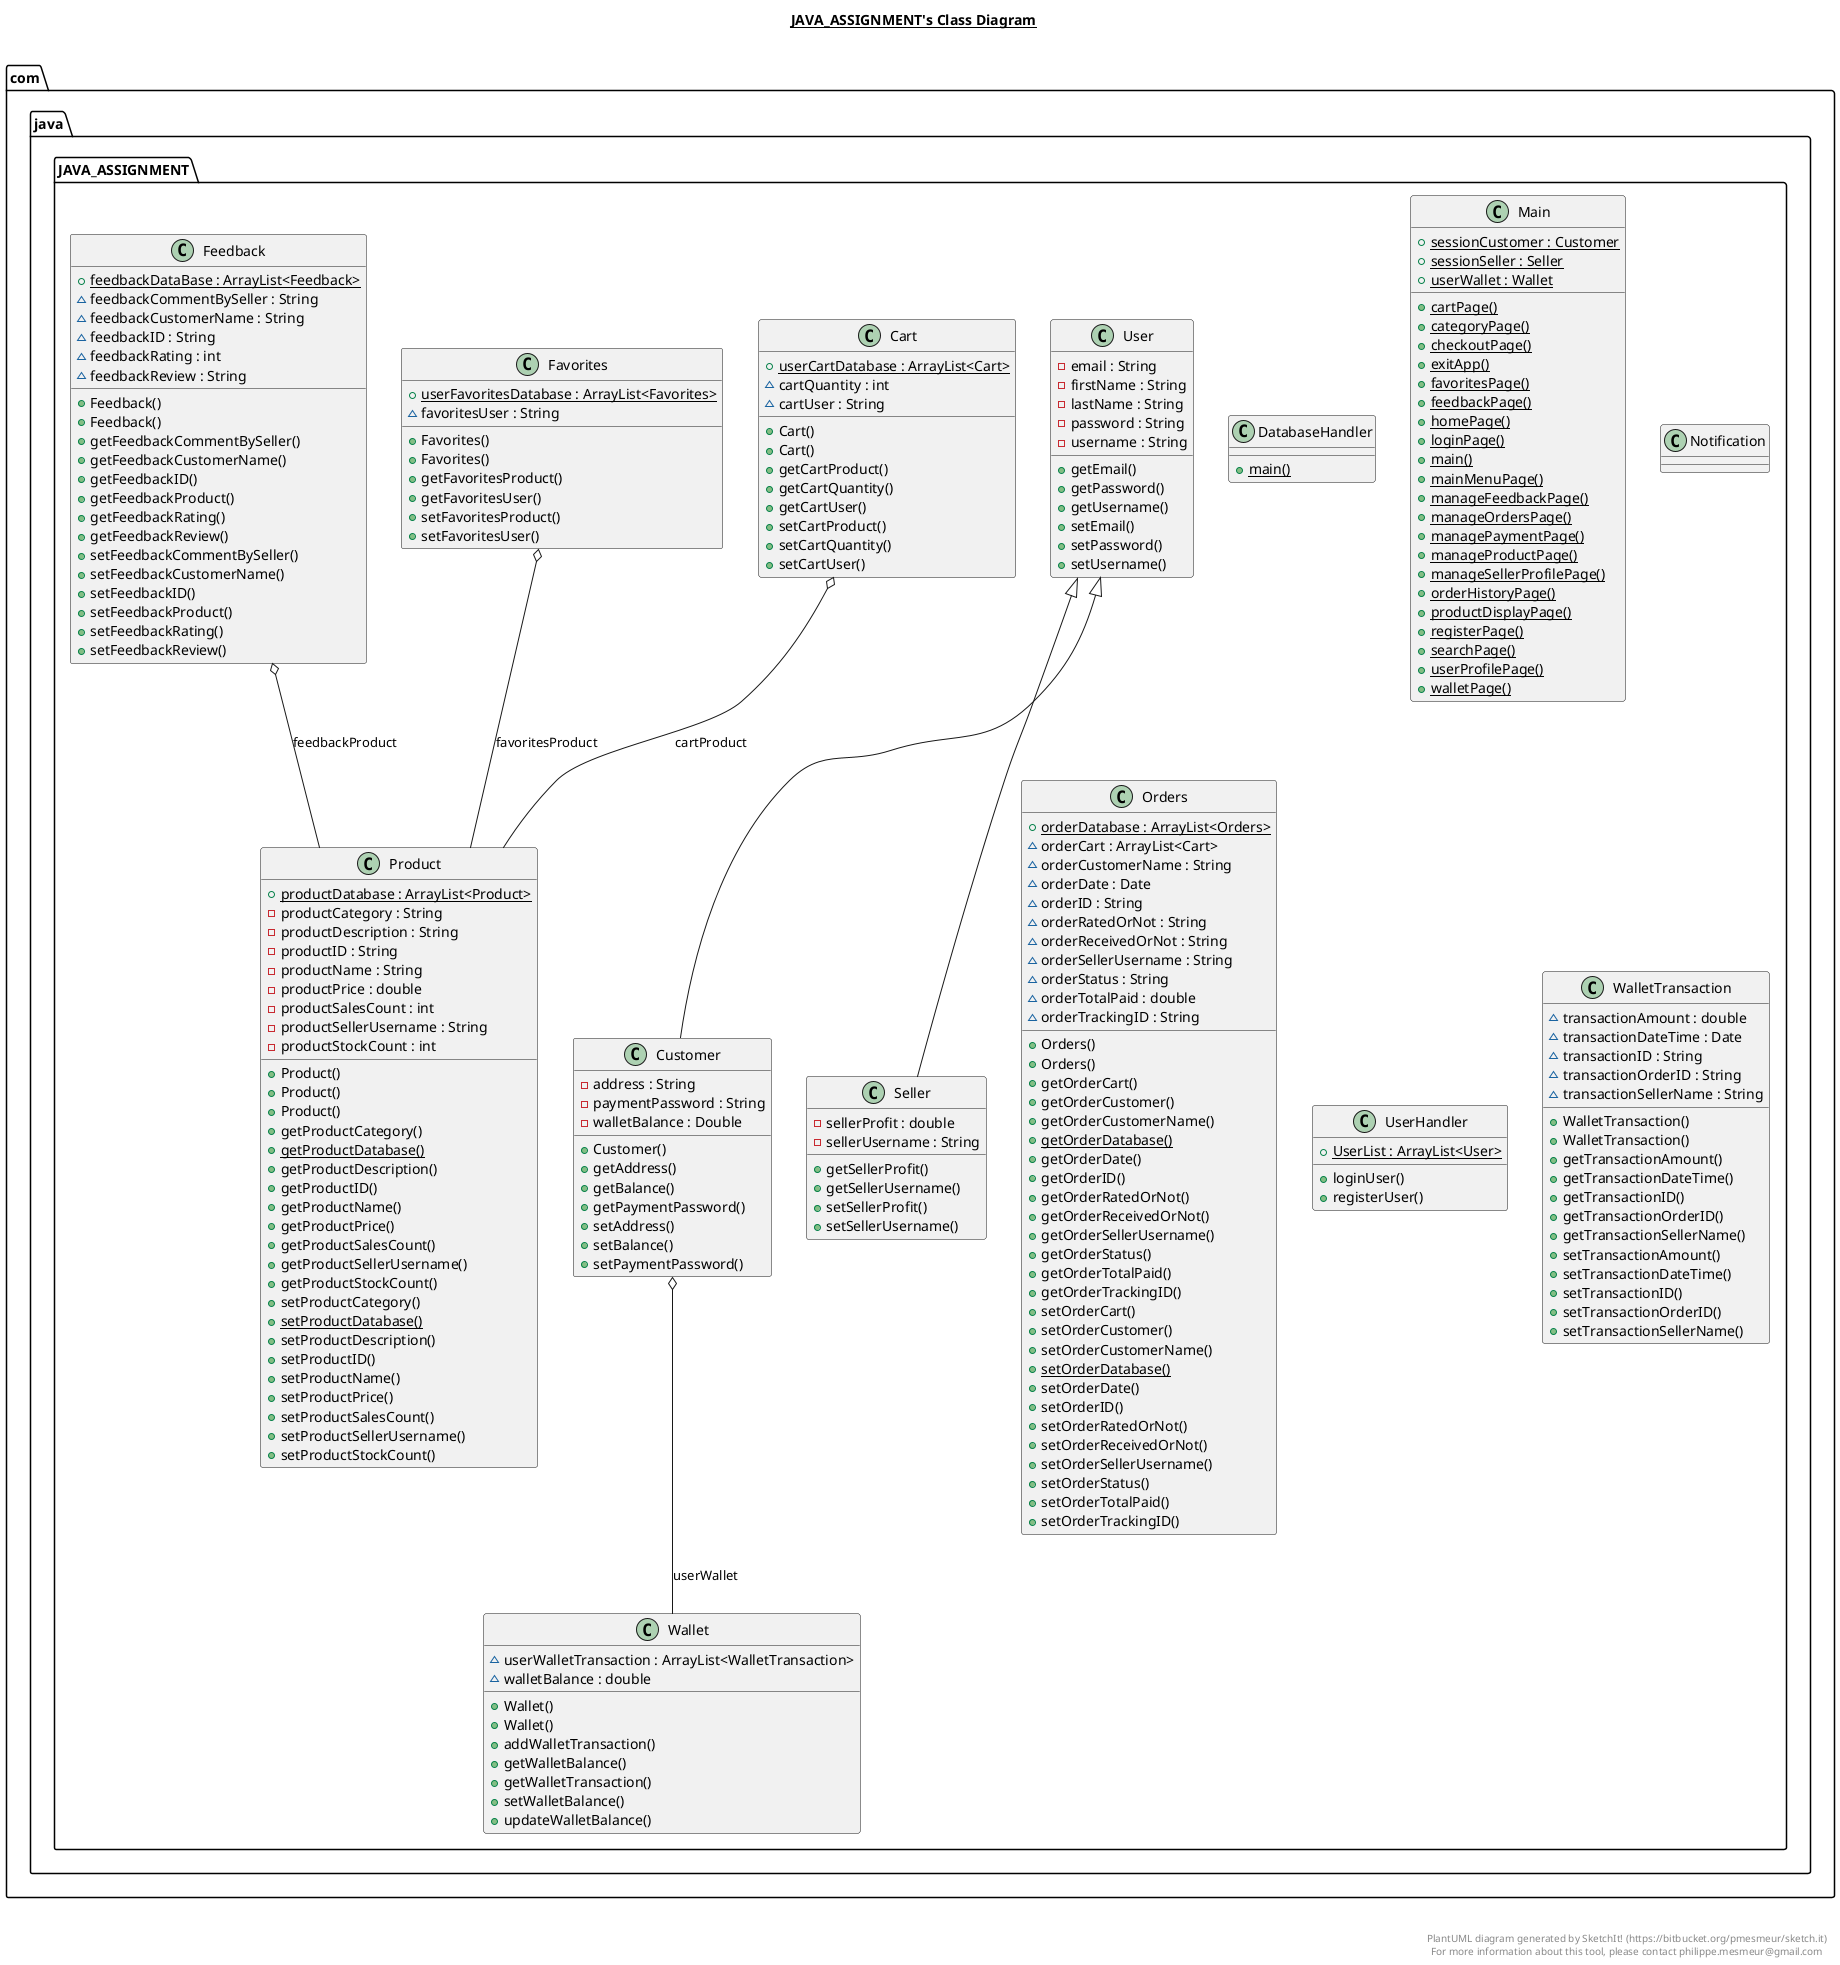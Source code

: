 @startuml

title __JAVA_ASSIGNMENT's Class Diagram__\n

  namespace com.java.JAVA_ASSIGNMENT {
    class com.java.JAVA_ASSIGNMENT.Cart {
        {static} + userCartDatabase : ArrayList<Cart>
        ~ cartQuantity : int
        ~ cartUser : String
        + Cart()
        + Cart()
        + getCartProduct()
        + getCartQuantity()
        + getCartUser()
        + setCartProduct()
        + setCartQuantity()
        + setCartUser()
    }
  }
  

  namespace com.java.JAVA_ASSIGNMENT {
    class com.java.JAVA_ASSIGNMENT.Customer {
        - address : String
        - paymentPassword : String
        - walletBalance : Double
        + Customer()
        + getAddress()
        + getBalance()
        + getPaymentPassword()
        + setAddress()
        + setBalance()
        + setPaymentPassword()
    }
  }
  

  namespace com.java.JAVA_ASSIGNMENT {
    class com.java.JAVA_ASSIGNMENT.DatabaseHandler {
        {static} + main()
    }
  }
  

  namespace com.java.JAVA_ASSIGNMENT {
    class com.java.JAVA_ASSIGNMENT.Favorites {
        {static} + userFavoritesDatabase : ArrayList<Favorites>
        ~ favoritesUser : String
        + Favorites()
        + Favorites()
        + getFavoritesProduct()
        + getFavoritesUser()
        + setFavoritesProduct()
        + setFavoritesUser()
    }
  }
  

  namespace com.java.JAVA_ASSIGNMENT {
    class com.java.JAVA_ASSIGNMENT.Feedback {
        {static} + feedbackDataBase : ArrayList<Feedback>
        ~ feedbackCommentBySeller : String
        ~ feedbackCustomerName : String
        ~ feedbackID : String
        ~ feedbackRating : int
        ~ feedbackReview : String
        + Feedback()
        + Feedback()
        + getFeedbackCommentBySeller()
        + getFeedbackCustomerName()
        + getFeedbackID()
        + getFeedbackProduct()
        + getFeedbackRating()
        + getFeedbackReview()
        + setFeedbackCommentBySeller()
        + setFeedbackCustomerName()
        + setFeedbackID()
        + setFeedbackProduct()
        + setFeedbackRating()
        + setFeedbackReview()
    }
  }
  

  namespace com.java.JAVA_ASSIGNMENT {
    class com.java.JAVA_ASSIGNMENT.Main {
        {static} + sessionCustomer : Customer
        {static} + sessionSeller : Seller
        {static} + userWallet : Wallet
        {static} + cartPage()
        {static} + categoryPage()
        {static} + checkoutPage()
        {static} + exitApp()
        {static} + favoritesPage()
        {static} + feedbackPage()
        {static} + homePage()
        {static} + loginPage()
        {static} + main()
        {static} + mainMenuPage()
        {static} + manageFeedbackPage()
        {static} + manageOrdersPage()
        {static} + managePaymentPage()
        {static} + manageProductPage()
        {static} + manageSellerProfilePage()
        {static} + orderHistoryPage()
        {static} + productDisplayPage()
        {static} + registerPage()
        {static} + searchPage()
        {static} + userProfilePage()
        {static} + walletPage()
    }
  }
  

  namespace com.java.JAVA_ASSIGNMENT {
    class com.java.JAVA_ASSIGNMENT.Notification {
    }
  }
  

  namespace com.java.JAVA_ASSIGNMENT {
    class com.java.JAVA_ASSIGNMENT.Orders {
        {static} + orderDatabase : ArrayList<Orders>
        ~ orderCart : ArrayList<Cart>
        ~ orderCustomerName : String
        ~ orderDate : Date
        ~ orderID : String
        ~ orderRatedOrNot : String
        ~ orderReceivedOrNot : String
        ~ orderSellerUsername : String
        ~ orderStatus : String
        ~ orderTotalPaid : double
        ~ orderTrackingID : String
        + Orders()
        + Orders()
        + getOrderCart()
        + getOrderCustomer()
        + getOrderCustomerName()
        {static} + getOrderDatabase()
        + getOrderDate()
        + getOrderID()
        + getOrderRatedOrNot()
        + getOrderReceivedOrNot()
        + getOrderSellerUsername()
        + getOrderStatus()
        + getOrderTotalPaid()
        + getOrderTrackingID()
        + setOrderCart()
        + setOrderCustomer()
        + setOrderCustomerName()
        {static} + setOrderDatabase()
        + setOrderDate()
        + setOrderID()
        + setOrderRatedOrNot()
        + setOrderReceivedOrNot()
        + setOrderSellerUsername()
        + setOrderStatus()
        + setOrderTotalPaid()
        + setOrderTrackingID()
    }
  }
  

  namespace com.java.JAVA_ASSIGNMENT {
    class com.java.JAVA_ASSIGNMENT.Product {
        {static} + productDatabase : ArrayList<Product>
        - productCategory : String
        - productDescription : String
        - productID : String
        - productName : String
        - productPrice : double
        - productSalesCount : int
        - productSellerUsername : String
        - productStockCount : int
        + Product()
        + Product()
        + Product()
        + getProductCategory()
        {static} + getProductDatabase()
        + getProductDescription()
        + getProductID()
        + getProductName()
        + getProductPrice()
        + getProductSalesCount()
        + getProductSellerUsername()
        + getProductStockCount()
        + setProductCategory()
        {static} + setProductDatabase()
        + setProductDescription()
        + setProductID()
        + setProductName()
        + setProductPrice()
        + setProductSalesCount()
        + setProductSellerUsername()
        + setProductStockCount()
    }
  }
  

  namespace com.java.JAVA_ASSIGNMENT {
    class com.java.JAVA_ASSIGNMENT.Seller {
        - sellerProfit : double
        - sellerUsername : String
        + getSellerProfit()
        + getSellerUsername()
        + setSellerProfit()
        + setSellerUsername()
    }
  }
  

  namespace com.java.JAVA_ASSIGNMENT {
    class com.java.JAVA_ASSIGNMENT.User {
        - email : String
        - firstName : String
        - lastName : String
        - password : String
        - username : String
        + getEmail()
        + getPassword()
        + getUsername()
        + setEmail()
        + setPassword()
        + setUsername()
    }
  }
  

  namespace com.java.JAVA_ASSIGNMENT {
    class com.java.JAVA_ASSIGNMENT.UserHandler {
        {static} + UserList : ArrayList<User>
        + loginUser()
        + registerUser()
    }
  }
  

  namespace com.java.JAVA_ASSIGNMENT {
    class com.java.JAVA_ASSIGNMENT.Wallet {
        ~ userWalletTransaction : ArrayList<WalletTransaction>
        ~ walletBalance : double
        + Wallet()
        + Wallet()
        + addWalletTransaction()
        + getWalletBalance()
        + getWalletTransaction()
        + setWalletBalance()
        + updateWalletBalance()
    }
  }
  

  namespace com.java.JAVA_ASSIGNMENT {
    class com.java.JAVA_ASSIGNMENT.WalletTransaction {
        ~ transactionAmount : double
        ~ transactionDateTime : Date
        ~ transactionID : String
        ~ transactionOrderID : String
        ~ transactionSellerName : String
        + WalletTransaction()
        + WalletTransaction()
        + getTransactionAmount()
        + getTransactionDateTime()
        + getTransactionID()
        + getTransactionOrderID()
        + getTransactionSellerName()
        + setTransactionAmount()
        + setTransactionDateTime()
        + setTransactionID()
        + setTransactionOrderID()
        + setTransactionSellerName()
    }
  }
  

  com.java.JAVA_ASSIGNMENT.Cart o-- com.java.JAVA_ASSIGNMENT.Product : cartProduct
  com.java.JAVA_ASSIGNMENT.Customer -up-|> com.java.JAVA_ASSIGNMENT.User
  com.java.JAVA_ASSIGNMENT.Customer o-- com.java.JAVA_ASSIGNMENT.Wallet : userWallet
  com.java.JAVA_ASSIGNMENT.Favorites o-- com.java.JAVA_ASSIGNMENT.Product : favoritesProduct
  com.java.JAVA_ASSIGNMENT.Feedback o-- com.java.JAVA_ASSIGNMENT.Product : feedbackProduct
  com.java.JAVA_ASSIGNMENT.Seller -up-|> com.java.JAVA_ASSIGNMENT.User


right footer


PlantUML diagram generated by SketchIt! (https://bitbucket.org/pmesmeur/sketch.it)
For more information about this tool, please contact philippe.mesmeur@gmail.com
endfooter

@enduml
